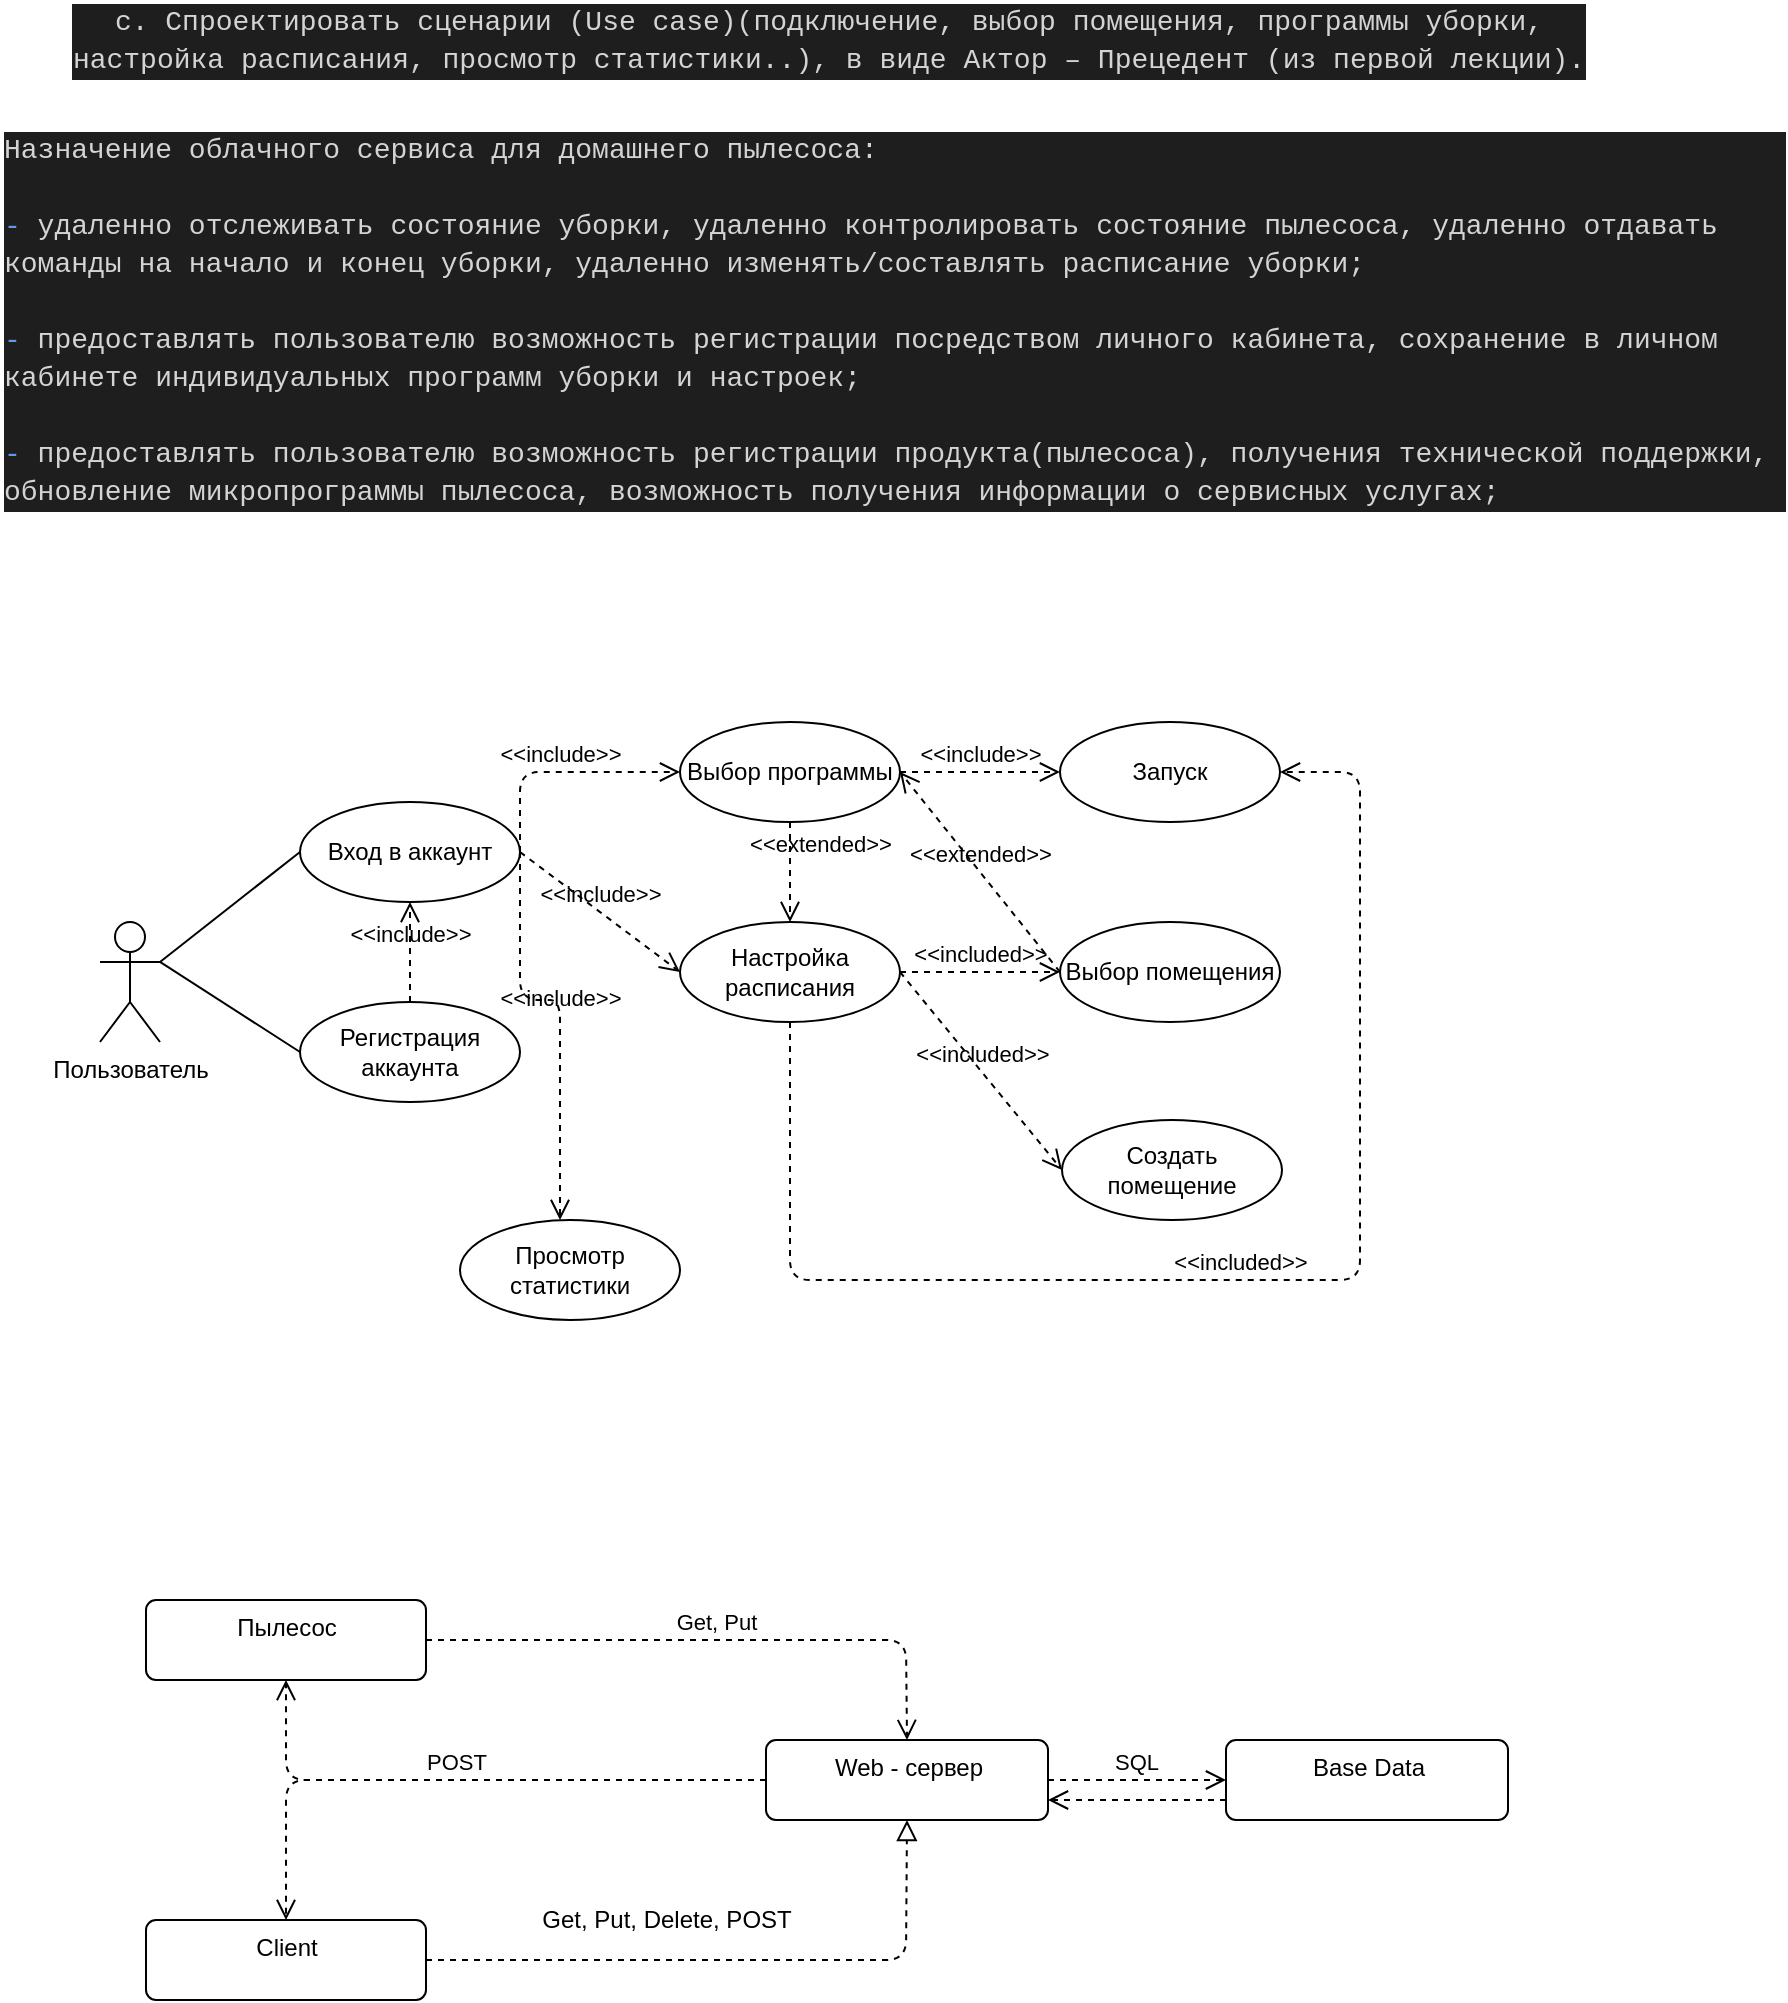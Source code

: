 <mxfile>
    <diagram id="xR59Nx-GNKhP8YMmGbBa" name="Страница 1">
        <mxGraphModel dx="585" dy="374" grid="1" gridSize="10" guides="1" tooltips="1" connect="1" arrows="1" fold="1" page="1" pageScale="1" pageWidth="827" pageHeight="1169" math="0" shadow="0">
            <root>
                <mxCell id="0"/>
                <mxCell id="1" parent="0"/>
                <mxCell id="2" value="&lt;div style=&quot;color: rgb(212 , 212 , 212) ; background-color: rgb(30 , 30 , 30) ; font-family: &amp;#34;consolas&amp;#34; , &amp;#34;courier new&amp;#34; , monospace ; font-size: 14px ; line-height: 19px&quot;&gt;&lt;div&gt;c. Спроектировать сценарии (Use case)(подключение, выбор помещения, программы уборки, &lt;/div&gt;&lt;div&gt;настройка расписания, просмотр статистики..), в виде Актор – Прецедент (из первой лекции).&lt;/div&gt;&lt;/div&gt;" style="text;html=1;align=center;verticalAlign=middle;resizable=0;points=[];autosize=1;strokeColor=none;fillColor=none;" parent="1" vertex="1">
                    <mxGeometry x="59" width="710" height="40" as="geometry"/>
                </mxCell>
                <mxCell id="3" value="Пользователь" style="shape=umlActor;verticalLabelPosition=bottom;verticalAlign=top;html=1;" parent="1" vertex="1">
                    <mxGeometry x="50" y="461" width="30" height="60" as="geometry"/>
                </mxCell>
                <mxCell id="4" value="Запуск" style="ellipse;whiteSpace=wrap;html=1;" parent="1" vertex="1">
                    <mxGeometry x="530" y="361" width="110" height="50" as="geometry"/>
                </mxCell>
                <mxCell id="5" value="Выбор программы" style="ellipse;whiteSpace=wrap;html=1;" parent="1" vertex="1">
                    <mxGeometry x="340" y="361" width="110" height="50" as="geometry"/>
                </mxCell>
                <mxCell id="6" value="Выбор помещения" style="ellipse;whiteSpace=wrap;html=1;" parent="1" vertex="1">
                    <mxGeometry x="530" y="461" width="110" height="50" as="geometry"/>
                </mxCell>
                <mxCell id="7" value="Настройка расписания" style="ellipse;whiteSpace=wrap;html=1;" parent="1" vertex="1">
                    <mxGeometry x="340" y="461" width="110" height="50" as="geometry"/>
                </mxCell>
                <mxCell id="8" value="Просмотр статистики" style="ellipse;whiteSpace=wrap;html=1;" parent="1" vertex="1">
                    <mxGeometry x="230" y="610" width="110" height="50" as="geometry"/>
                </mxCell>
                <mxCell id="9" value="Регистрация аккаунта" style="ellipse;whiteSpace=wrap;html=1;" parent="1" vertex="1">
                    <mxGeometry x="150" y="501" width="110" height="50" as="geometry"/>
                </mxCell>
                <mxCell id="10" value="Вход в аккаунт" style="ellipse;whiteSpace=wrap;html=1;" parent="1" vertex="1">
                    <mxGeometry x="150" y="401" width="110" height="50" as="geometry"/>
                </mxCell>
                <mxCell id="11" value="" style="endArrow=none;html=1;exitX=1;exitY=0.333;exitDx=0;exitDy=0;exitPerimeter=0;entryX=0;entryY=0.5;entryDx=0;entryDy=0;" parent="1" source="3" target="9" edge="1">
                    <mxGeometry width="50" height="50" relative="1" as="geometry">
                        <mxPoint x="350" y="451" as="sourcePoint"/>
                        <mxPoint x="400" y="401" as="targetPoint"/>
                    </mxGeometry>
                </mxCell>
                <mxCell id="12" value="" style="endArrow=none;html=1;entryX=0;entryY=0.5;entryDx=0;entryDy=0;" parent="1" target="10" edge="1">
                    <mxGeometry width="50" height="50" relative="1" as="geometry">
                        <mxPoint x="80" y="481" as="sourcePoint"/>
                        <mxPoint x="400" y="401" as="targetPoint"/>
                    </mxGeometry>
                </mxCell>
                <mxCell id="13" value="&amp;lt;&amp;lt;include&amp;gt;&amp;gt;" style="endArrow=open;startArrow=none;endFill=0;startFill=0;endSize=8;html=1;verticalAlign=bottom;dashed=1;labelBackgroundColor=none;exitX=0.5;exitY=0;exitDx=0;exitDy=0;entryX=0.5;entryY=1;entryDx=0;entryDy=0;" parent="1" source="9" target="10" edge="1">
                    <mxGeometry width="160" relative="1" as="geometry">
                        <mxPoint x="300" y="431" as="sourcePoint"/>
                        <mxPoint x="460" y="431" as="targetPoint"/>
                    </mxGeometry>
                </mxCell>
                <mxCell id="14" value="&amp;lt;&amp;lt;include&amp;gt;&amp;gt;" style="endArrow=open;startArrow=none;endFill=0;startFill=0;endSize=8;html=1;verticalAlign=bottom;dashed=1;labelBackgroundColor=none;exitX=1;exitY=0.5;exitDx=0;exitDy=0;entryX=0;entryY=0.5;entryDx=0;entryDy=0;" parent="1" source="10" target="5" edge="1">
                    <mxGeometry width="160" relative="1" as="geometry">
                        <mxPoint x="300" y="431" as="sourcePoint"/>
                        <mxPoint x="460" y="431" as="targetPoint"/>
                        <Array as="points">
                            <mxPoint x="260" y="386"/>
                        </Array>
                    </mxGeometry>
                </mxCell>
                <mxCell id="15" value="&amp;lt;&amp;lt;include&amp;gt;&amp;gt;" style="endArrow=open;startArrow=none;endFill=0;startFill=0;endSize=8;html=1;verticalAlign=bottom;dashed=1;labelBackgroundColor=none;entryX=0;entryY=0.5;entryDx=0;entryDy=0;exitX=1;exitY=0.5;exitDx=0;exitDy=0;" parent="1" source="5" target="4" edge="1">
                    <mxGeometry width="160" relative="1" as="geometry">
                        <mxPoint x="300" y="431" as="sourcePoint"/>
                        <mxPoint x="460" y="431" as="targetPoint"/>
                    </mxGeometry>
                </mxCell>
                <mxCell id="16" value="&amp;lt;&amp;lt;include&amp;gt;&amp;gt;" style="endArrow=open;startArrow=none;endFill=0;startFill=0;endSize=8;html=1;verticalAlign=bottom;dashed=1;labelBackgroundColor=none;exitX=1;exitY=0.5;exitDx=0;exitDy=0;entryX=0;entryY=0.5;entryDx=0;entryDy=0;" parent="1" source="10" target="7" edge="1">
                    <mxGeometry width="160" relative="1" as="geometry">
                        <mxPoint x="300" y="431" as="sourcePoint"/>
                        <mxPoint x="460" y="431" as="targetPoint"/>
                    </mxGeometry>
                </mxCell>
                <mxCell id="17" value="&amp;lt;&amp;lt;include&amp;gt;&amp;gt;" style="endArrow=open;startArrow=none;endFill=0;startFill=0;endSize=8;html=1;verticalAlign=bottom;dashed=1;labelBackgroundColor=none;exitX=1;exitY=0.5;exitDx=0;exitDy=0;" parent="1" source="10" edge="1">
                    <mxGeometry width="160" relative="1" as="geometry">
                        <mxPoint x="300" y="431" as="sourcePoint"/>
                        <mxPoint x="280" y="610" as="targetPoint"/>
                        <Array as="points">
                            <mxPoint x="260" y="500"/>
                            <mxPoint x="280" y="500"/>
                        </Array>
                    </mxGeometry>
                </mxCell>
                <mxCell id="18" value="&amp;lt;&amp;lt;extended&amp;gt;&amp;gt;" style="endArrow=open;startArrow=none;endFill=0;startFill=0;endSize=8;html=1;verticalAlign=bottom;dashed=1;labelBackgroundColor=none;exitX=0.5;exitY=1;exitDx=0;exitDy=0;entryX=0.5;entryY=0;entryDx=0;entryDy=0;" parent="1" source="5" target="7" edge="1">
                    <mxGeometry x="-0.2" y="15" width="160" relative="1" as="geometry">
                        <mxPoint x="300" y="431" as="sourcePoint"/>
                        <mxPoint x="460" y="431" as="targetPoint"/>
                        <mxPoint as="offset"/>
                    </mxGeometry>
                </mxCell>
                <mxCell id="19" value="&amp;lt;&amp;lt;extended&amp;gt;&amp;gt;" style="endArrow=open;startArrow=none;endFill=0;startFill=0;endSize=8;html=1;verticalAlign=bottom;dashed=1;labelBackgroundColor=none;exitX=0;exitY=0.5;exitDx=0;exitDy=0;entryX=1;entryY=0.5;entryDx=0;entryDy=0;" parent="1" source="6" target="5" edge="1">
                    <mxGeometry width="160" relative="1" as="geometry">
                        <mxPoint x="300" y="431" as="sourcePoint"/>
                        <mxPoint x="460" y="431" as="targetPoint"/>
                        <Array as="points"/>
                    </mxGeometry>
                </mxCell>
                <mxCell id="20" value="&amp;lt;&amp;lt;included&amp;gt;&amp;gt;" style="endArrow=open;startArrow=none;endFill=0;startFill=0;endSize=8;html=1;verticalAlign=bottom;dashed=1;labelBackgroundColor=none;exitX=1;exitY=0.5;exitDx=0;exitDy=0;entryX=0;entryY=0.5;entryDx=0;entryDy=0;" parent="1" source="7" target="6" edge="1">
                    <mxGeometry width="160" relative="1" as="geometry">
                        <mxPoint x="300" y="431" as="sourcePoint"/>
                        <mxPoint x="460" y="431" as="targetPoint"/>
                    </mxGeometry>
                </mxCell>
                <mxCell id="21" value="&amp;lt;&amp;lt;included&amp;gt;&amp;gt;" style="endArrow=open;startArrow=none;endFill=0;startFill=0;endSize=8;html=1;verticalAlign=bottom;dashed=1;labelBackgroundColor=none;exitX=0.5;exitY=1;exitDx=0;exitDy=0;entryX=1;entryY=0.5;entryDx=0;entryDy=0;" parent="1" source="7" target="4" edge="1">
                    <mxGeometry width="160" relative="1" as="geometry">
                        <mxPoint x="300" y="431" as="sourcePoint"/>
                        <mxPoint x="510" y="561" as="targetPoint"/>
                        <Array as="points">
                            <mxPoint x="395" y="640"/>
                            <mxPoint x="680" y="640"/>
                            <mxPoint x="680" y="386"/>
                        </Array>
                    </mxGeometry>
                </mxCell>
                <mxCell id="22" value="&lt;div style=&quot;color: rgb(212 , 212 , 212) ; background-color: rgb(30 , 30 , 30) ; font-family: &amp;#34;consolas&amp;#34; , &amp;#34;courier new&amp;#34; , monospace ; font-size: 14px ; line-height: 19px&quot;&gt;&lt;div&gt;Назначение облачного сервиса для домашнего пылесоса:&lt;/div&gt;&lt;br&gt;&lt;div&gt;&lt;span style=&quot;color: #6796e6&quot;&gt;-&lt;/span&gt; удаленно отслеживать состояние уборки, удаленно контролировать состояние пылесоса, удаленно отдавать&amp;nbsp;&lt;/div&gt;&lt;div&gt;команды на начало и конец уборки, удаленно изменять/составлять расписание уборки;&lt;/div&gt;&lt;br&gt;&lt;div&gt;&lt;span style=&quot;color: #6796e6&quot;&gt;-&lt;/span&gt; предоставлять пользователю возможность регистрации посредством личного кабинета, сохранение в личном&amp;nbsp;&lt;/div&gt;&lt;div&gt;кабинете индивидуальных программ уборки и настроек;&lt;/div&gt;&lt;br&gt;&lt;div&gt;&lt;span style=&quot;color: #6796e6&quot;&gt;-&lt;/span&gt; предоставлять пользователю возможность регистрации продукта(пылесоса), получения технической поддержки,&amp;nbsp;&lt;/div&gt;&lt;div&gt;обновление микропрограммы пылесоса, возможность получения информации о сервисных услугах;&lt;/div&gt;&lt;/div&gt;" style="text;html=1;align=left;verticalAlign=middle;resizable=0;points=[];autosize=1;strokeColor=none;fillColor=none;" parent="1" vertex="1">
                    <mxGeometry y="60" width="830" height="200" as="geometry"/>
                </mxCell>
                <mxCell id="23" value="Client" style="html=1;align=center;verticalAlign=top;rounded=1;absoluteArcSize=1;arcSize=10;dashed=0;" parent="1" vertex="1">
                    <mxGeometry x="73" y="960" width="140" height="40" as="geometry"/>
                </mxCell>
                <mxCell id="24" value="Пылесос" style="html=1;align=center;verticalAlign=top;rounded=1;absoluteArcSize=1;arcSize=10;dashed=0;" parent="1" vertex="1">
                    <mxGeometry x="73" y="800" width="140" height="40" as="geometry"/>
                </mxCell>
                <mxCell id="25" value="Web - сервер" style="html=1;align=center;verticalAlign=top;rounded=1;absoluteArcSize=1;arcSize=10;dashed=0;" parent="1" vertex="1">
                    <mxGeometry x="383" y="870" width="141" height="40" as="geometry"/>
                </mxCell>
                <mxCell id="26" value="" style="endArrow=block;startArrow=none;endFill=0;startFill=0;endSize=8;html=1;verticalAlign=bottom;dashed=1;labelBackgroundColor=none;exitX=1;exitY=0.5;exitDx=0;exitDy=0;entryX=0.5;entryY=1;entryDx=0;entryDy=0;" parent="1" source="23" target="25" edge="1">
                    <mxGeometry width="160" relative="1" as="geometry">
                        <mxPoint x="63" y="910" as="sourcePoint"/>
                        <mxPoint x="223" y="910" as="targetPoint"/>
                        <Array as="points">
                            <mxPoint x="453" y="980"/>
                        </Array>
                    </mxGeometry>
                </mxCell>
                <mxCell id="27" value="Get, Put, Delete, POST" style="text;html=1;align=center;verticalAlign=middle;resizable=0;points=[];autosize=1;strokeColor=none;fillColor=none;" parent="1" vertex="1">
                    <mxGeometry x="263" y="950" width="140" height="20" as="geometry"/>
                </mxCell>
                <mxCell id="29" value="Get, Put" style="endArrow=open;startArrow=none;endFill=0;startFill=0;endSize=8;html=1;verticalAlign=bottom;dashed=1;labelBackgroundColor=none;exitX=1;exitY=0.5;exitDx=0;exitDy=0;entryX=0.5;entryY=0;entryDx=0;entryDy=0;" parent="1" source="24" target="25" edge="1">
                    <mxGeometry width="160" relative="1" as="geometry">
                        <mxPoint x="63" y="910" as="sourcePoint"/>
                        <mxPoint x="223" y="910" as="targetPoint"/>
                        <Array as="points">
                            <mxPoint x="453" y="820"/>
                        </Array>
                    </mxGeometry>
                </mxCell>
                <mxCell id="31" value="" style="endArrow=open;startArrow=none;endFill=0;startFill=0;endSize=8;html=1;verticalAlign=bottom;dashed=1;labelBackgroundColor=none;exitX=0;exitY=0.5;exitDx=0;exitDy=0;entryX=0.5;entryY=1;entryDx=0;entryDy=0;" parent="1" source="25" target="24" edge="1">
                    <mxGeometry width="160" relative="1" as="geometry">
                        <mxPoint x="63" y="910" as="sourcePoint"/>
                        <mxPoint x="223" y="910" as="targetPoint"/>
                        <Array as="points">
                            <mxPoint x="143" y="890"/>
                        </Array>
                    </mxGeometry>
                </mxCell>
                <mxCell id="32" value="POST" style="endArrow=open;startArrow=none;endFill=0;startFill=0;endSize=8;html=1;verticalAlign=bottom;dashed=1;labelBackgroundColor=none;exitX=0;exitY=0.5;exitDx=0;exitDy=0;entryX=0.5;entryY=0;entryDx=0;entryDy=0;" parent="1" source="25" target="23" edge="1">
                    <mxGeometry width="160" relative="1" as="geometry">
                        <mxPoint x="63" y="910" as="sourcePoint"/>
                        <mxPoint x="223" y="910" as="targetPoint"/>
                        <Array as="points">
                            <mxPoint x="143" y="890"/>
                        </Array>
                    </mxGeometry>
                </mxCell>
                <mxCell id="33" value="Base Data" style="html=1;align=center;verticalAlign=top;rounded=1;absoluteArcSize=1;arcSize=10;dashed=0;" parent="1" vertex="1">
                    <mxGeometry x="613" y="870" width="141" height="40" as="geometry"/>
                </mxCell>
                <mxCell id="34" value="" style="endArrow=open;startArrow=none;endFill=0;startFill=0;endSize=8;html=1;verticalAlign=bottom;dashed=1;labelBackgroundColor=none;exitX=1;exitY=0.5;exitDx=0;exitDy=0;entryX=0;entryY=0.5;entryDx=0;entryDy=0;" parent="1" source="25" target="33" edge="1">
                    <mxGeometry width="160" relative="1" as="geometry">
                        <mxPoint x="243" y="910" as="sourcePoint"/>
                        <mxPoint x="403" y="910" as="targetPoint"/>
                    </mxGeometry>
                </mxCell>
                <mxCell id="36" value="SQL" style="edgeLabel;html=1;align=center;verticalAlign=middle;resizable=0;points=[];" parent="34" vertex="1" connectable="0">
                    <mxGeometry x="0.348" y="1" relative="1" as="geometry">
                        <mxPoint x="-16" y="-8" as="offset"/>
                    </mxGeometry>
                </mxCell>
                <mxCell id="35" value="" style="endArrow=open;startArrow=none;endFill=0;startFill=0;endSize=8;html=1;verticalAlign=bottom;dashed=1;labelBackgroundColor=none;exitX=0;exitY=0.75;exitDx=0;exitDy=0;entryX=1;entryY=0.75;entryDx=0;entryDy=0;" parent="1" source="33" target="25" edge="1">
                    <mxGeometry width="160" relative="1" as="geometry">
                        <mxPoint x="243" y="910" as="sourcePoint"/>
                        <mxPoint x="403" y="910" as="targetPoint"/>
                    </mxGeometry>
                </mxCell>
                <mxCell id="37" value="Создать помещение" style="ellipse;whiteSpace=wrap;html=1;" parent="1" vertex="1">
                    <mxGeometry x="531" y="560" width="110" height="50" as="geometry"/>
                </mxCell>
                <mxCell id="38" value="&amp;lt;&amp;lt;included&amp;gt;&amp;gt;" style="endArrow=open;startArrow=none;endFill=0;startFill=0;endSize=8;html=1;verticalAlign=bottom;dashed=1;labelBackgroundColor=none;exitX=1;exitY=0.5;exitDx=0;exitDy=0;entryX=0;entryY=0.5;entryDx=0;entryDy=0;" parent="1" source="7" target="37" edge="1">
                    <mxGeometry width="160" relative="1" as="geometry">
                        <mxPoint x="460.0" y="496.0" as="sourcePoint"/>
                        <mxPoint x="540.0" y="496.0" as="targetPoint"/>
                    </mxGeometry>
                </mxCell>
            </root>
        </mxGraphModel>
    </diagram>
</mxfile>